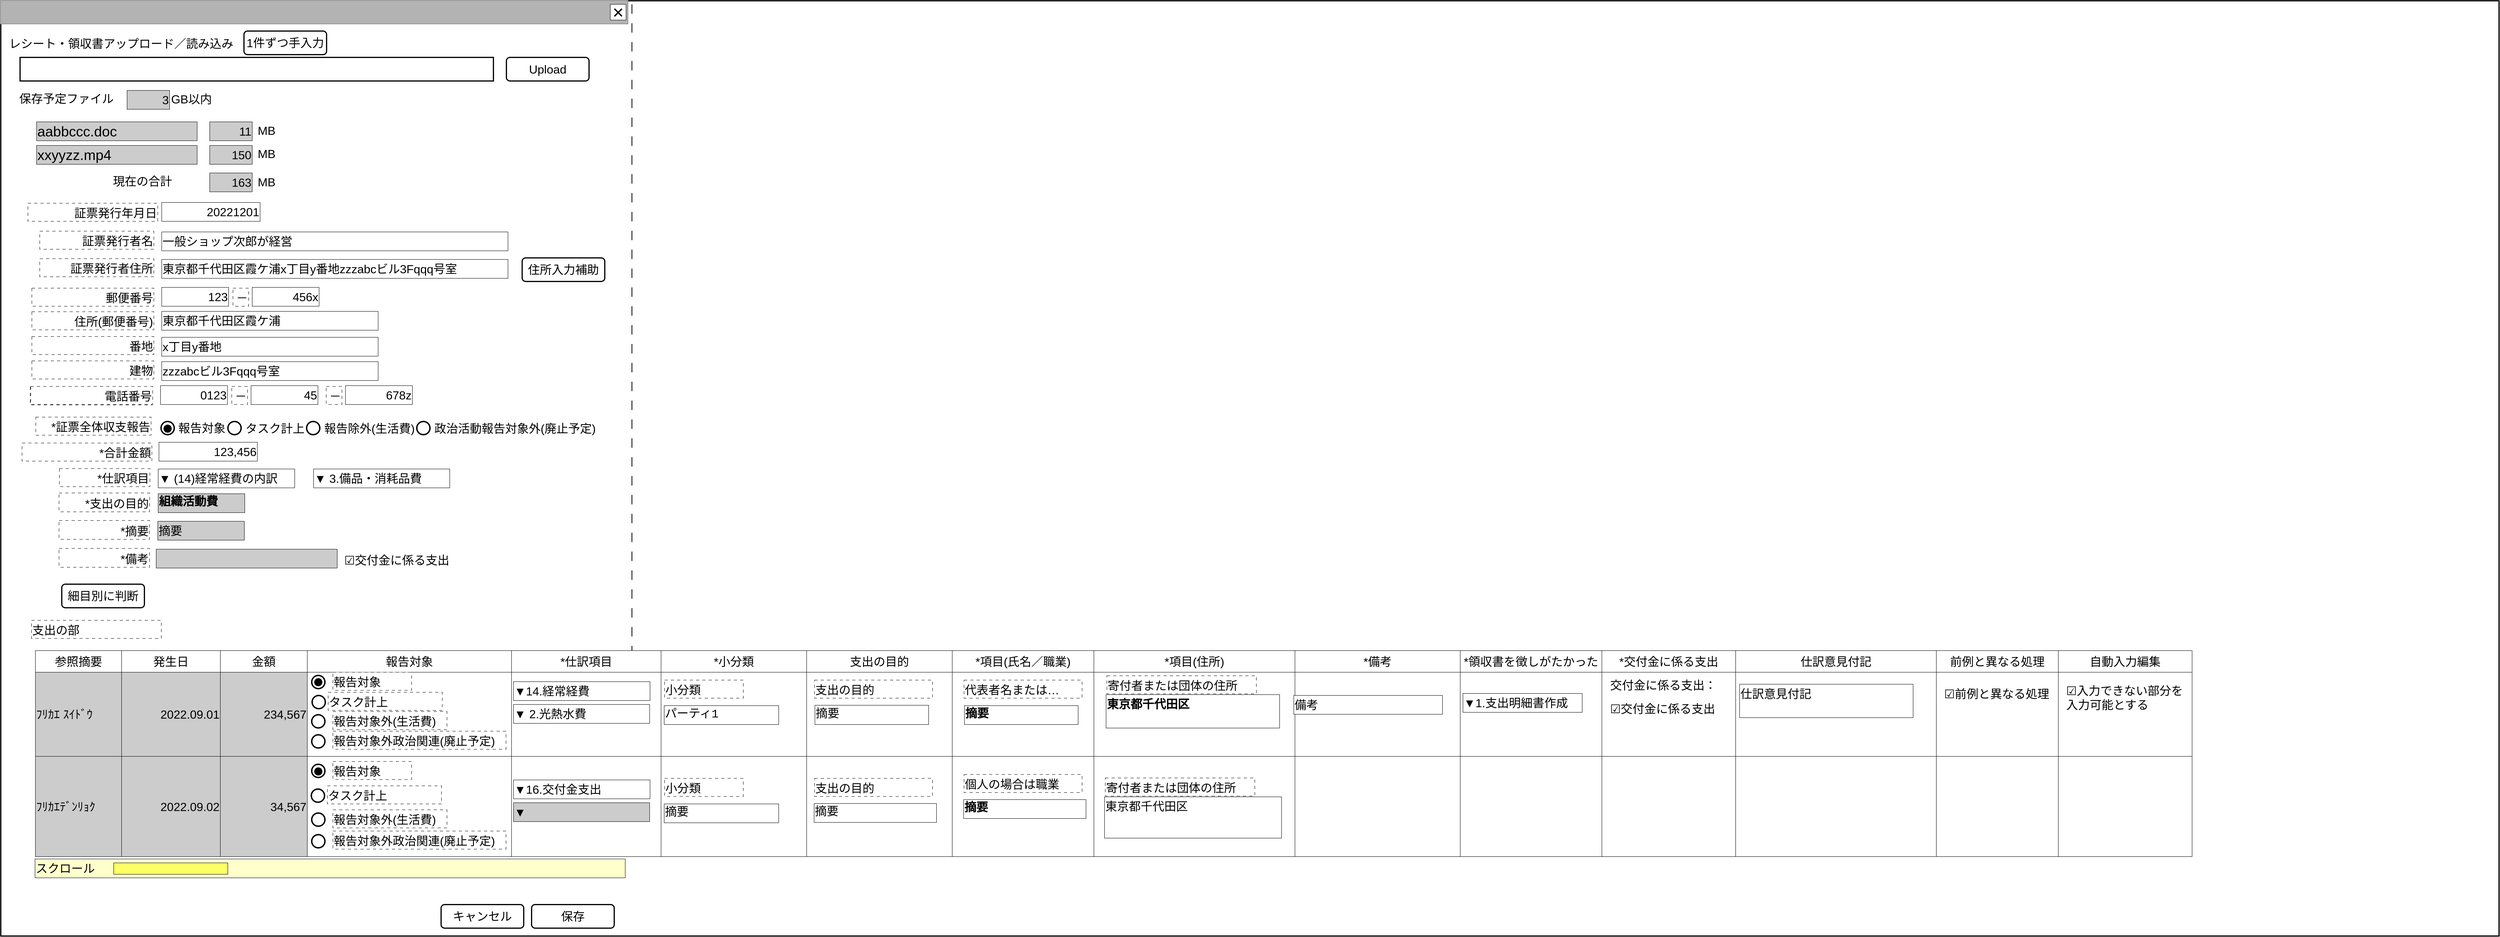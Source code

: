 <mxfile version="23.1.5" type="device">
  <diagram name="ページ1" id="LE8fIzdrHe0wcv1LTvfw">
    <mxGraphModel dx="3400" dy="2008" grid="1" gridSize="10" guides="1" tooltips="1" connect="1" arrows="1" fold="1" page="1" pageScale="1" pageWidth="1600" pageHeight="1200" math="0" shadow="0">
      <root>
        <mxCell id="0" />
        <mxCell id="cFaB45KztUIKXS-_cTrr-4" value="背景" style="locked=1;" parent="0" visible="0" />
        <mxCell id="cFaB45KztUIKXS-_cTrr-5" value="" style="rounded=0;whiteSpace=wrap;html=1;strokeWidth=3;" parent="cFaB45KztUIKXS-_cTrr-4" vertex="1">
          <mxGeometry x="1" y="1" width="1595" height="1180" as="geometry" />
        </mxCell>
        <mxCell id="cFaB45KztUIKXS-_cTrr-6" value="" style="rounded=0;whiteSpace=wrap;html=1;fillColor=#B3B3B3;fontColor=#333333;strokeColor=#666666;" parent="cFaB45KztUIKXS-_cTrr-4" vertex="1">
          <mxGeometry width="1595" height="60" as="geometry" />
        </mxCell>
        <mxCell id="cFaB45KztUIKXS-_cTrr-7" value="&lt;font style=&quot;font-size: 48px;&quot;&gt;×&lt;/font&gt;" style="rounded=0;whiteSpace=wrap;html=1;" parent="cFaB45KztUIKXS-_cTrr-4" vertex="1">
          <mxGeometry x="1550" y="10" width="40" height="40" as="geometry" />
        </mxCell>
        <mxCell id="cFaB45KztUIKXS-_cTrr-8" value="" style="rounded=0;whiteSpace=wrap;html=1;" parent="cFaB45KztUIKXS-_cTrr-4" vertex="1">
          <mxGeometry x="830" y="670" width="120" height="60" as="geometry" />
        </mxCell>
        <mxCell id="cFaB45KztUIKXS-_cTrr-9" value="ウインドウ" style="" parent="0" />
        <mxCell id="cFaB45KztUIKXS-_cTrr-10" value="" style="rounded=0;whiteSpace=wrap;html=1;strokeWidth=3;" parent="cFaB45KztUIKXS-_cTrr-9" vertex="1">
          <mxGeometry x="1" y="1" width="6349" height="2379" as="geometry" />
        </mxCell>
        <mxCell id="cFaB45KztUIKXS-_cTrr-11" value="" style="rounded=0;whiteSpace=wrap;html=1;fillColor=#B3B3B3;fontColor=#333333;strokeColor=#666666;" parent="cFaB45KztUIKXS-_cTrr-9" vertex="1">
          <mxGeometry width="1595" height="60" as="geometry" />
        </mxCell>
        <mxCell id="vKDBNKoQQVE-0nd1KgR7-112" value="" style="line;strokeWidth=2;direction=south;html=1;dashed=1;dashPattern=12 12;" parent="cFaB45KztUIKXS-_cTrr-9" vertex="1">
          <mxGeometry x="1600" y="10" width="10" height="2160" as="geometry" />
        </mxCell>
        <mxCell id="cFaB45KztUIKXS-_cTrr-12" value="&lt;font style=&quot;font-size: 48px;&quot;&gt;×&lt;/font&gt;" style="rounded=0;whiteSpace=wrap;html=1;" parent="cFaB45KztUIKXS-_cTrr-9" vertex="1">
          <mxGeometry x="1550" y="10" width="40" height="40" as="geometry" />
        </mxCell>
        <mxCell id="cFaB45KztUIKXS-_cTrr-14" value="名称未設定レイヤ" style="locked=1;" parent="0" />
        <mxCell id="vKDBNKoQQVE-0nd1KgR7-4" value="&lt;span style=&quot;font-size: 30px;&quot;&gt;保存予定ファイル&lt;/span&gt;" style="text;html=1;strokeColor=none;fillColor=none;align=left;verticalAlign=middle;whiteSpace=wrap;rounded=0;" parent="cFaB45KztUIKXS-_cTrr-14" vertex="1">
          <mxGeometry x="46" y="230" width="250" height="40" as="geometry" />
        </mxCell>
        <mxCell id="vKDBNKoQQVE-0nd1KgR7-5" value="&lt;span style=&quot;font-size: 30px;&quot;&gt;3&lt;/span&gt;" style="rounded=0;whiteSpace=wrap;html=1;align=right;fillColor=#CCCCCC;" parent="cFaB45KztUIKXS-_cTrr-14" vertex="1">
          <mxGeometry x="322" y="229" width="108" height="48" as="geometry" />
        </mxCell>
        <mxCell id="vKDBNKoQQVE-0nd1KgR7-6" value="&lt;span style=&quot;font-size: 30px;&quot;&gt;GB以内&lt;/span&gt;" style="text;html=1;strokeColor=none;fillColor=none;align=left;verticalAlign=middle;whiteSpace=wrap;rounded=0;" parent="cFaB45KztUIKXS-_cTrr-14" vertex="1">
          <mxGeometry x="432" y="231" width="250" height="40" as="geometry" />
        </mxCell>
        <mxCell id="vKDBNKoQQVE-0nd1KgR7-7" value="&lt;font style=&quot;font-size: 36px;&quot;&gt;aabbccc.doc&lt;/font&gt;" style="rounded=0;whiteSpace=wrap;html=1;align=left;fillColor=#CCCCCC;" parent="cFaB45KztUIKXS-_cTrr-14" vertex="1">
          <mxGeometry x="92" y="309" width="408" height="48" as="geometry" />
        </mxCell>
        <mxCell id="vKDBNKoQQVE-0nd1KgR7-8" value="&lt;font style=&quot;font-size: 36px;&quot;&gt;xxyyzz.mp4&lt;/font&gt;" style="rounded=0;whiteSpace=wrap;html=1;align=left;fillColor=#CCCCCC;" parent="cFaB45KztUIKXS-_cTrr-14" vertex="1">
          <mxGeometry x="92" y="369" width="408" height="48" as="geometry" />
        </mxCell>
        <mxCell id="vKDBNKoQQVE-0nd1KgR7-9" value="&lt;span style=&quot;font-size: 30px;&quot;&gt;11&lt;/span&gt;" style="rounded=0;whiteSpace=wrap;html=1;align=right;fillColor=#CCCCCC;" parent="cFaB45KztUIKXS-_cTrr-14" vertex="1">
          <mxGeometry x="532" y="309" width="108" height="48" as="geometry" />
        </mxCell>
        <mxCell id="vKDBNKoQQVE-0nd1KgR7-10" value="&lt;span style=&quot;font-size: 30px;&quot;&gt;150&lt;/span&gt;" style="rounded=0;whiteSpace=wrap;html=1;align=right;fillColor=#CCCCCC;" parent="cFaB45KztUIKXS-_cTrr-14" vertex="1">
          <mxGeometry x="532" y="369" width="108" height="48" as="geometry" />
        </mxCell>
        <mxCell id="vKDBNKoQQVE-0nd1KgR7-11" value="&lt;span style=&quot;font-size: 30px;&quot;&gt;MB&lt;/span&gt;" style="text;html=1;strokeColor=none;fillColor=none;align=left;verticalAlign=middle;whiteSpace=wrap;rounded=0;" parent="cFaB45KztUIKXS-_cTrr-14" vertex="1">
          <mxGeometry x="652" y="311" width="88" height="40" as="geometry" />
        </mxCell>
        <mxCell id="vKDBNKoQQVE-0nd1KgR7-12" value="&lt;span style=&quot;font-size: 30px;&quot;&gt;MB&lt;/span&gt;" style="text;html=1;strokeColor=none;fillColor=none;align=left;verticalAlign=middle;whiteSpace=wrap;rounded=0;" parent="cFaB45KztUIKXS-_cTrr-14" vertex="1">
          <mxGeometry x="652" y="370" width="88" height="40" as="geometry" />
        </mxCell>
        <mxCell id="vKDBNKoQQVE-0nd1KgR7-13" value="&lt;span style=&quot;font-size: 30px;&quot;&gt;現在の合計&lt;/span&gt;" style="text;html=1;strokeColor=none;fillColor=none;align=left;verticalAlign=middle;whiteSpace=wrap;rounded=0;" parent="cFaB45KztUIKXS-_cTrr-14" vertex="1">
          <mxGeometry x="284" y="440" width="250" height="40" as="geometry" />
        </mxCell>
        <mxCell id="vKDBNKoQQVE-0nd1KgR7-14" value="&lt;span style=&quot;font-size: 30px;&quot;&gt;163&lt;/span&gt;" style="rounded=0;whiteSpace=wrap;html=1;align=right;fillColor=#CCCCCC;" parent="cFaB45KztUIKXS-_cTrr-14" vertex="1">
          <mxGeometry x="532" y="439" width="108" height="48" as="geometry" />
        </mxCell>
        <mxCell id="vKDBNKoQQVE-0nd1KgR7-15" value="&lt;span style=&quot;font-size: 30px;&quot;&gt;MB&lt;/span&gt;" style="text;html=1;strokeColor=none;fillColor=none;align=left;verticalAlign=middle;whiteSpace=wrap;rounded=0;" parent="cFaB45KztUIKXS-_cTrr-14" vertex="1">
          <mxGeometry x="652" y="442" width="88" height="40" as="geometry" />
        </mxCell>
        <mxCell id="vKDBNKoQQVE-0nd1KgR7-16" value="&lt;span style=&quot;font-size: 30px;&quot;&gt;Upload&lt;/span&gt;" style="rounded=1;whiteSpace=wrap;html=1;fillColor=#FFFFFF;strokeWidth=3;" parent="cFaB45KztUIKXS-_cTrr-14" vertex="1">
          <mxGeometry x="1286" y="145" width="210" height="60" as="geometry" />
        </mxCell>
        <mxCell id="vKDBNKoQQVE-0nd1KgR7-17" value="&lt;span style=&quot;font-size: 30px;&quot;&gt;レシート・領収書アップロード／読み込み&lt;/span&gt;" style="text;html=1;strokeColor=none;fillColor=none;align=left;verticalAlign=middle;whiteSpace=wrap;rounded=0;" parent="cFaB45KztUIKXS-_cTrr-14" vertex="1">
          <mxGeometry x="20" y="90" width="600" height="40" as="geometry" />
        </mxCell>
        <mxCell id="vKDBNKoQQVE-0nd1KgR7-18" value="" style="rounded=0;whiteSpace=wrap;html=1;strokeWidth=3;" parent="cFaB45KztUIKXS-_cTrr-14" vertex="1">
          <mxGeometry x="50" y="145" width="1203" height="60" as="geometry" />
        </mxCell>
        <mxCell id="vKDBNKoQQVE-0nd1KgR7-20" value="&lt;span style=&quot;font-size: 30px;&quot;&gt;保存&lt;/span&gt;" style="rounded=1;whiteSpace=wrap;html=1;strokeWidth=3;" parent="cFaB45KztUIKXS-_cTrr-14" vertex="1">
          <mxGeometry x="1350" y="2300" width="210" height="60" as="geometry" />
        </mxCell>
        <mxCell id="vKDBNKoQQVE-0nd1KgR7-21" value="&lt;span style=&quot;font-size: 30px;&quot;&gt;キャンセル&lt;/span&gt;" style="rounded=1;whiteSpace=wrap;html=1;strokeWidth=3;" parent="cFaB45KztUIKXS-_cTrr-14" vertex="1">
          <mxGeometry x="1120" y="2300" width="210" height="60" as="geometry" />
        </mxCell>
        <mxCell id="vKDBNKoQQVE-0nd1KgR7-22" value="&lt;span style=&quot;font-size: 30px;&quot;&gt;証票発行者住所&lt;/span&gt;" style="rounded=0;whiteSpace=wrap;html=1;align=right;dashed=1;dashPattern=8 8;verticalAlign=bottom;" parent="cFaB45KztUIKXS-_cTrr-14" vertex="1">
          <mxGeometry x="76" y="983" width="310" height="46" as="geometry" />
        </mxCell>
        <mxCell id="vKDBNKoQQVE-0nd1KgR7-23" value="&lt;span style=&quot;font-size: 30px;&quot;&gt;123&lt;br&gt;&lt;/span&gt;" style="rounded=0;whiteSpace=wrap;html=1;align=right;" parent="cFaB45KztUIKXS-_cTrr-14" vertex="1">
          <mxGeometry x="410" y="730" width="170" height="48" as="geometry" />
        </mxCell>
        <mxCell id="vKDBNKoQQVE-0nd1KgR7-24" value="&lt;span style=&quot;font-size: 30px;&quot;&gt;郵便番号&lt;/span&gt;" style="rounded=0;whiteSpace=wrap;html=1;align=right;dashed=1;dashPattern=8 8;verticalAlign=bottom;" parent="cFaB45KztUIKXS-_cTrr-14" vertex="1">
          <mxGeometry x="80" y="732" width="310" height="46" as="geometry" />
        </mxCell>
        <mxCell id="vKDBNKoQQVE-0nd1KgR7-25" value="&lt;span style=&quot;font-size: 30px;&quot;&gt;456x&lt;br&gt;&lt;/span&gt;" style="rounded=0;whiteSpace=wrap;html=1;align=right;" parent="cFaB45KztUIKXS-_cTrr-14" vertex="1">
          <mxGeometry x="640" y="730" width="170" height="48" as="geometry" />
        </mxCell>
        <mxCell id="vKDBNKoQQVE-0nd1KgR7-26" value="&lt;span style=&quot;font-size: 30px;&quot;&gt;住所(郵便番号)&lt;/span&gt;" style="rounded=0;whiteSpace=wrap;html=1;align=right;dashed=1;dashPattern=8 8;verticalAlign=bottom;" parent="cFaB45KztUIKXS-_cTrr-14" vertex="1">
          <mxGeometry x="80" y="792" width="310" height="46" as="geometry" />
        </mxCell>
        <mxCell id="vKDBNKoQQVE-0nd1KgR7-27" value="&lt;span style=&quot;font-size: 30px;&quot;&gt;番地&lt;/span&gt;" style="rounded=0;whiteSpace=wrap;html=1;align=right;dashed=1;dashPattern=8 8;verticalAlign=bottom;" parent="cFaB45KztUIKXS-_cTrr-14" vertex="1">
          <mxGeometry x="80" y="855" width="310" height="46" as="geometry" />
        </mxCell>
        <mxCell id="vKDBNKoQQVE-0nd1KgR7-28" value="&lt;span style=&quot;font-size: 30px;&quot;&gt;建物&lt;/span&gt;" style="rounded=0;whiteSpace=wrap;html=1;align=right;dashed=1;dashPattern=8 8;verticalAlign=bottom;" parent="cFaB45KztUIKXS-_cTrr-14" vertex="1">
          <mxGeometry x="80" y="917" width="310" height="46" as="geometry" />
        </mxCell>
        <mxCell id="vKDBNKoQQVE-0nd1KgR7-29" value="&lt;span style=&quot;font-size: 30px;&quot;&gt;東京都千代田区霞ケ浦&lt;/span&gt;" style="rounded=0;whiteSpace=wrap;html=1;align=left;" parent="cFaB45KztUIKXS-_cTrr-14" vertex="1">
          <mxGeometry x="410" y="791" width="550" height="48" as="geometry" />
        </mxCell>
        <mxCell id="vKDBNKoQQVE-0nd1KgR7-30" value="&lt;span style=&quot;font-size: 30px;&quot;&gt;x丁目y番地&lt;/span&gt;" style="rounded=0;whiteSpace=wrap;html=1;align=left;" parent="cFaB45KztUIKXS-_cTrr-14" vertex="1">
          <mxGeometry x="410" y="857" width="550" height="48" as="geometry" />
        </mxCell>
        <mxCell id="vKDBNKoQQVE-0nd1KgR7-31" value="&lt;span style=&quot;font-size: 30px;&quot;&gt;zzzabcビル3Fqqq号室&lt;/span&gt;" style="rounded=0;whiteSpace=wrap;html=1;align=left;" parent="cFaB45KztUIKXS-_cTrr-14" vertex="1">
          <mxGeometry x="410" y="919" width="550" height="48" as="geometry" />
        </mxCell>
        <mxCell id="vKDBNKoQQVE-0nd1KgR7-32" value="&lt;span style=&quot;font-size: 30px;&quot;&gt;－&lt;/span&gt;" style="rounded=0;whiteSpace=wrap;html=1;align=right;dashed=1;dashPattern=8 8;verticalAlign=bottom;" parent="cFaB45KztUIKXS-_cTrr-14" vertex="1">
          <mxGeometry x="591" y="732" width="40" height="46" as="geometry" />
        </mxCell>
        <mxCell id="vKDBNKoQQVE-0nd1KgR7-33" value="&lt;span style=&quot;font-size: 30px;&quot;&gt;証票発行年月日&lt;/span&gt;" style="rounded=0;whiteSpace=wrap;html=1;align=right;dashed=1;dashPattern=8 8;verticalAlign=bottom;" parent="cFaB45KztUIKXS-_cTrr-14" vertex="1">
          <mxGeometry x="70" y="516" width="330" height="46" as="geometry" />
        </mxCell>
        <mxCell id="vKDBNKoQQVE-0nd1KgR7-34" value="&lt;font style=&quot;font-size: 30px;&quot;&gt;20221201&lt;/font&gt;" style="rounded=0;whiteSpace=wrap;html=1;align=right;" parent="cFaB45KztUIKXS-_cTrr-14" vertex="1">
          <mxGeometry x="410" y="514" width="250" height="48" as="geometry" />
        </mxCell>
        <mxCell id="vKDBNKoQQVE-0nd1KgR7-37" value="&lt;span style=&quot;font-size: 30px;&quot;&gt;証票発行者名&lt;/span&gt;" style="rounded=0;whiteSpace=wrap;html=1;align=right;dashed=1;dashPattern=8 8;verticalAlign=bottom;" parent="cFaB45KztUIKXS-_cTrr-14" vertex="1">
          <mxGeometry x="100" y="587" width="290" height="46" as="geometry" />
        </mxCell>
        <mxCell id="vKDBNKoQQVE-0nd1KgR7-38" value="&lt;span style=&quot;font-size: 30px;&quot;&gt;一般ショップ次郎が経営&lt;/span&gt;" style="rounded=0;whiteSpace=wrap;html=1;align=left;" parent="cFaB45KztUIKXS-_cTrr-14" vertex="1">
          <mxGeometry x="410" y="589" width="880" height="48" as="geometry" />
        </mxCell>
        <mxCell id="vKDBNKoQQVE-0nd1KgR7-42" value="&lt;font style=&quot;font-size: 30px;&quot;&gt;0123&lt;/font&gt;" style="rounded=0;whiteSpace=wrap;html=1;align=right;" parent="cFaB45KztUIKXS-_cTrr-14" vertex="1">
          <mxGeometry x="407" y="980" width="170" height="48" as="geometry" />
        </mxCell>
        <mxCell id="vKDBNKoQQVE-0nd1KgR7-43" value="&lt;span style=&quot;font-size: 30px;&quot;&gt;電話番号&lt;/span&gt;" style="rounded=0;whiteSpace=wrap;html=1;align=right;dashed=1;dashPattern=8 8;verticalAlign=bottom;" parent="cFaB45KztUIKXS-_cTrr-14" vertex="1">
          <mxGeometry x="77" y="982" width="310" height="46" as="geometry" />
        </mxCell>
        <mxCell id="vKDBNKoQQVE-0nd1KgR7-44" value="&lt;span style=&quot;font-size: 30px;&quot;&gt;45&lt;br&gt;&lt;/span&gt;" style="rounded=0;whiteSpace=wrap;html=1;align=right;" parent="cFaB45KztUIKXS-_cTrr-14" vertex="1">
          <mxGeometry x="637" y="980" width="170" height="48" as="geometry" />
        </mxCell>
        <mxCell id="vKDBNKoQQVE-0nd1KgR7-45" value="&lt;span style=&quot;font-size: 30px;&quot;&gt;－&lt;/span&gt;" style="rounded=0;whiteSpace=wrap;html=1;align=right;dashed=1;dashPattern=8 8;verticalAlign=bottom;" parent="cFaB45KztUIKXS-_cTrr-14" vertex="1">
          <mxGeometry x="588" y="982" width="40" height="46" as="geometry" />
        </mxCell>
        <mxCell id="vKDBNKoQQVE-0nd1KgR7-46" value="&lt;span style=&quot;font-size: 30px;&quot;&gt;678z&lt;br&gt;&lt;/span&gt;" style="rounded=0;whiteSpace=wrap;html=1;align=right;" parent="cFaB45KztUIKXS-_cTrr-14" vertex="1">
          <mxGeometry x="877" y="980" width="170" height="48" as="geometry" />
        </mxCell>
        <mxCell id="vKDBNKoQQVE-0nd1KgR7-47" value="&lt;span style=&quot;font-size: 30px;&quot;&gt;－&lt;/span&gt;" style="rounded=0;whiteSpace=wrap;html=1;align=right;dashed=1;dashPattern=8 8;verticalAlign=bottom;" parent="cFaB45KztUIKXS-_cTrr-14" vertex="1">
          <mxGeometry x="828" y="982" width="40" height="46" as="geometry" />
        </mxCell>
        <mxCell id="vKDBNKoQQVE-0nd1KgR7-51" value="&lt;span style=&quot;font-size: 30px;&quot;&gt;証票発行者住所&lt;/span&gt;" style="rounded=0;whiteSpace=wrap;html=1;align=right;dashed=1;dashPattern=8 8;verticalAlign=bottom;" parent="cFaB45KztUIKXS-_cTrr-14" vertex="1">
          <mxGeometry x="100" y="657" width="290" height="46" as="geometry" />
        </mxCell>
        <mxCell id="vKDBNKoQQVE-0nd1KgR7-52" value="&lt;span style=&quot;font-size: 30px;&quot;&gt;東京都千代田区霞ケ浦x丁目y番地zzzabcビル3Fqqq号室&lt;/span&gt;" style="rounded=0;whiteSpace=wrap;html=1;align=left;" parent="cFaB45KztUIKXS-_cTrr-14" vertex="1">
          <mxGeometry x="410" y="659" width="880" height="48" as="geometry" />
        </mxCell>
        <mxCell id="vKDBNKoQQVE-0nd1KgR7-53" value="&lt;span style=&quot;font-size: 30px;&quot;&gt;住所入力補助&lt;/span&gt;" style="rounded=1;whiteSpace=wrap;html=1;fillColor=#FFFFFF;strokeWidth=3;" parent="cFaB45KztUIKXS-_cTrr-14" vertex="1">
          <mxGeometry x="1326" y="655" width="210" height="60" as="geometry" />
        </mxCell>
        <mxCell id="vKDBNKoQQVE-0nd1KgR7-54" value="&lt;div style=&quot;&quot;&gt;&lt;font style=&quot;font-size: 30px;&quot;&gt;*証票全体収支報告&lt;/font&gt;&lt;/div&gt;" style="rounded=0;whiteSpace=wrap;html=1;align=right;dashed=1;dashPattern=8 8;verticalAlign=bottom;" parent="cFaB45KztUIKXS-_cTrr-14" vertex="1">
          <mxGeometry x="90" y="1060" width="293" height="46" as="geometry" />
        </mxCell>
        <mxCell id="vKDBNKoQQVE-0nd1KgR7-55" value="&lt;font style=&quot;font-size: 84px;&quot;&gt;○&lt;/font&gt;" style="text;html=1;strokeColor=none;fillColor=none;align=center;verticalAlign=middle;whiteSpace=wrap;rounded=0;fontSize=60;" parent="cFaB45KztUIKXS-_cTrr-14" vertex="1">
          <mxGeometry x="395" y="1069" width="60" height="30" as="geometry" />
        </mxCell>
        <mxCell id="vKDBNKoQQVE-0nd1KgR7-56" value="&lt;font style=&quot;font-size: 48px;&quot;&gt;●&lt;/font&gt;" style="text;html=1;strokeColor=none;fillColor=none;align=center;verticalAlign=middle;whiteSpace=wrap;rounded=0;fontSize=48;" parent="cFaB45KztUIKXS-_cTrr-14" vertex="1">
          <mxGeometry x="395" y="1071" width="60" height="30" as="geometry" />
        </mxCell>
        <mxCell id="vKDBNKoQQVE-0nd1KgR7-57" value="&lt;font style=&quot;font-size: 30px;&quot;&gt;報告対象&lt;/font&gt;" style="text;html=1;strokeColor=none;fillColor=none;align=left;verticalAlign=middle;whiteSpace=wrap;rounded=0;" parent="cFaB45KztUIKXS-_cTrr-14" vertex="1">
          <mxGeometry x="450" y="1058" width="275" height="60" as="geometry" />
        </mxCell>
        <mxCell id="vKDBNKoQQVE-0nd1KgR7-58" value="&lt;font style=&quot;font-size: 84px;&quot;&gt;○&lt;/font&gt;" style="text;html=1;strokeColor=none;fillColor=none;align=center;verticalAlign=middle;whiteSpace=wrap;rounded=0;fontSize=60;" parent="cFaB45KztUIKXS-_cTrr-14" vertex="1">
          <mxGeometry x="565" y="1069" width="60" height="30" as="geometry" />
        </mxCell>
        <mxCell id="vKDBNKoQQVE-0nd1KgR7-59" value="&lt;font style=&quot;font-size: 30px;&quot;&gt;タスク計上&lt;/font&gt;" style="text;html=1;strokeColor=none;fillColor=none;align=left;verticalAlign=middle;whiteSpace=wrap;rounded=0;" parent="cFaB45KztUIKXS-_cTrr-14" vertex="1">
          <mxGeometry x="621" y="1059" width="275" height="60" as="geometry" />
        </mxCell>
        <mxCell id="vKDBNKoQQVE-0nd1KgR7-60" value="&lt;span style=&quot;font-size: 30px;&quot;&gt;*合計金額&lt;/span&gt;" style="rounded=0;whiteSpace=wrap;html=1;align=right;dashed=1;dashPattern=8 8;verticalAlign=bottom;" parent="cFaB45KztUIKXS-_cTrr-14" vertex="1">
          <mxGeometry x="55" y="1126" width="330" height="46" as="geometry" />
        </mxCell>
        <mxCell id="vKDBNKoQQVE-0nd1KgR7-61" value="&lt;font style=&quot;font-size: 30px;&quot;&gt;123,456&lt;/font&gt;" style="rounded=0;whiteSpace=wrap;html=1;align=right;" parent="cFaB45KztUIKXS-_cTrr-14" vertex="1">
          <mxGeometry x="403" y="1124" width="250" height="48" as="geometry" />
        </mxCell>
        <mxCell id="vKDBNKoQQVE-0nd1KgR7-62" value="&lt;div style=&quot;&quot;&gt;&lt;div style=&quot;font-family: &amp;quot;MS GothIc&amp;quot;, Consolas, &amp;quot;Courier New&amp;quot;, monospace, Consolas, &amp;quot;Courier New&amp;quot;, monospace; line-height: 19px;&quot;&gt;&lt;font style=&quot;font-size: 30px; background-color: rgb(204, 204, 204);&quot;&gt;&lt;b&gt;組織活動費&lt;/b&gt;&lt;/font&gt;&lt;/div&gt;&lt;/div&gt;" style="rounded=0;whiteSpace=wrap;html=1;align=left;fillColor=#CCCCCC;" parent="cFaB45KztUIKXS-_cTrr-14" vertex="1">
          <mxGeometry x="401" y="1255" width="220" height="48" as="geometry" />
        </mxCell>
        <mxCell id="vKDBNKoQQVE-0nd1KgR7-63" value="&lt;div style=&quot;font-size: 30px;&quot;&gt;&lt;span style=&quot;background-color: initial;&quot;&gt;&lt;font style=&quot;font-size: 30px;&quot;&gt;*&lt;/font&gt;&lt;/span&gt;支出の目的&lt;/div&gt;" style="rounded=0;whiteSpace=wrap;html=1;align=right;dashed=1;dashPattern=8 8;verticalAlign=bottom;" parent="cFaB45KztUIKXS-_cTrr-14" vertex="1">
          <mxGeometry x="149" y="1253" width="230" height="48" as="geometry" />
        </mxCell>
        <mxCell id="vKDBNKoQQVE-0nd1KgR7-64" value="&lt;div style=&quot;&quot;&gt;&lt;span style=&quot;font-size: 30px;&quot;&gt;摘要&lt;/span&gt;&lt;/div&gt;" style="rounded=0;whiteSpace=wrap;html=1;align=left;fillColor=#CCCCCC;" parent="cFaB45KztUIKXS-_cTrr-14" vertex="1">
          <mxGeometry x="400" y="1325" width="220" height="48" as="geometry" />
        </mxCell>
        <mxCell id="vKDBNKoQQVE-0nd1KgR7-65" value="&lt;div style=&quot;&quot;&gt;&lt;span style=&quot;background-color: initial;&quot;&gt;&lt;font style=&quot;font-size: 30px;&quot;&gt;*摘要&lt;/font&gt;&lt;/span&gt;&lt;/div&gt;" style="rounded=0;whiteSpace=wrap;html=1;align=right;dashed=1;dashPattern=8 8;verticalAlign=bottom;" parent="cFaB45KztUIKXS-_cTrr-14" vertex="1">
          <mxGeometry x="149" y="1323" width="230" height="48" as="geometry" />
        </mxCell>
        <mxCell id="vKDBNKoQQVE-0nd1KgR7-66" value="&lt;font style=&quot;font-size: 30px;&quot;&gt;*仕訳項目&lt;/font&gt;" style="rounded=0;whiteSpace=wrap;html=1;align=right;dashed=1;dashPattern=8 8;verticalAlign=bottom;" parent="cFaB45KztUIKXS-_cTrr-14" vertex="1">
          <mxGeometry x="150" y="1191" width="230" height="46" as="geometry" />
        </mxCell>
        <mxCell id="vKDBNKoQQVE-0nd1KgR7-67" value="&lt;div style=&quot;&quot;&gt;&lt;font style=&quot;font-size: 30px;&quot;&gt;▼ (14)&lt;/font&gt;&lt;font style=&quot;font-size: 30px;&quot;&gt;経常経費の内訳&lt;/font&gt;&lt;/div&gt;" style="rounded=0;whiteSpace=wrap;html=1;align=left;" parent="cFaB45KztUIKXS-_cTrr-14" vertex="1">
          <mxGeometry x="401" y="1192" width="347" height="48" as="geometry" />
        </mxCell>
        <mxCell id="vKDBNKoQQVE-0nd1KgR7-68" value="&lt;div style=&quot;&quot;&gt;&lt;font style=&quot;font-size: 30px;&quot;&gt;▼ 3.備品・消耗品費&lt;/font&gt;&lt;/div&gt;" style="rounded=0;whiteSpace=wrap;html=1;align=left;" parent="cFaB45KztUIKXS-_cTrr-14" vertex="1">
          <mxGeometry x="796" y="1192" width="346" height="48" as="geometry" />
        </mxCell>
        <mxCell id="vKDBNKoQQVE-0nd1KgR7-69" value="&lt;div style=&quot;&quot;&gt;&lt;br&gt;&lt;/div&gt;" style="rounded=0;whiteSpace=wrap;html=1;align=left;verticalAlign=top;fillColor=#CCCCCC;" parent="cFaB45KztUIKXS-_cTrr-14" vertex="1">
          <mxGeometry x="396" y="1396" width="460" height="48" as="geometry" />
        </mxCell>
        <mxCell id="vKDBNKoQQVE-0nd1KgR7-70" value="&lt;font style=&quot;font-size: 30px;&quot;&gt;*備考&lt;/font&gt;" style="rounded=0;whiteSpace=wrap;html=1;align=right;dashed=1;dashPattern=8 8;verticalAlign=bottom;" parent="cFaB45KztUIKXS-_cTrr-14" vertex="1">
          <mxGeometry x="149" y="1394" width="230" height="48" as="geometry" />
        </mxCell>
        <mxCell id="vKDBNKoQQVE-0nd1KgR7-71" value="&lt;font style=&quot;font-size: 30px;&quot;&gt;☑交付金に係る支出&lt;/font&gt;" style="text;html=1;strokeColor=none;fillColor=none;align=left;verticalAlign=middle;whiteSpace=wrap;rounded=0;" parent="cFaB45KztUIKXS-_cTrr-14" vertex="1">
          <mxGeometry x="872" y="1394" width="320" height="60" as="geometry" />
        </mxCell>
        <mxCell id="vKDBNKoQQVE-0nd1KgR7-85" value="&lt;span style=&quot;font-size: 30px;&quot;&gt;細目別に判断&lt;/span&gt;" style="rounded=1;whiteSpace=wrap;html=1;fillColor=#FFFFFF;strokeWidth=3;" parent="cFaB45KztUIKXS-_cTrr-14" vertex="1">
          <mxGeometry x="156" y="1485" width="210" height="60" as="geometry" />
        </mxCell>
        <mxCell id="vKDBNKoQQVE-0nd1KgR7-86" value="&lt;span style=&quot;font-size: 30px;&quot;&gt;1件ずつ手入力&lt;/span&gt;" style="rounded=1;whiteSpace=wrap;html=1;fillColor=#FFFFFF;strokeWidth=3;" parent="cFaB45KztUIKXS-_cTrr-14" vertex="1">
          <mxGeometry x="619" y="78" width="210" height="60" as="geometry" />
        </mxCell>
        <mxCell id="mEwHRRcCOA7YqjgXy9eM-0" value="&lt;font style=&quot;font-size: 84px;&quot;&gt;○&lt;/font&gt;" style="text;html=1;strokeColor=none;fillColor=none;align=center;verticalAlign=middle;whiteSpace=wrap;rounded=0;fontSize=60;" vertex="1" parent="cFaB45KztUIKXS-_cTrr-14">
          <mxGeometry x="765" y="1069" width="60" height="30" as="geometry" />
        </mxCell>
        <mxCell id="mEwHRRcCOA7YqjgXy9eM-1" value="&lt;font style=&quot;font-size: 30px;&quot;&gt;報告除外(生活費)&lt;/font&gt;" style="text;html=1;strokeColor=none;fillColor=none;align=left;verticalAlign=middle;whiteSpace=wrap;rounded=0;" vertex="1" parent="cFaB45KztUIKXS-_cTrr-14">
          <mxGeometry x="821" y="1059" width="275" height="60" as="geometry" />
        </mxCell>
        <mxCell id="mEwHRRcCOA7YqjgXy9eM-2" value="&lt;font style=&quot;font-size: 84px;&quot;&gt;○&lt;/font&gt;" style="text;html=1;strokeColor=none;fillColor=none;align=center;verticalAlign=middle;whiteSpace=wrap;rounded=0;fontSize=60;" vertex="1" parent="cFaB45KztUIKXS-_cTrr-14">
          <mxGeometry x="1045" y="1069" width="60" height="30" as="geometry" />
        </mxCell>
        <mxCell id="mEwHRRcCOA7YqjgXy9eM-3" value="政治活動報告対象外(廃止予定)" style="text;html=1;strokeColor=none;fillColor=none;align=left;verticalAlign=middle;whiteSpace=wrap;rounded=0;fontSize=30;" vertex="1" parent="cFaB45KztUIKXS-_cTrr-14">
          <mxGeometry x="1101" y="1059" width="429" height="60" as="geometry" />
        </mxCell>
        <mxCell id="mEwHRRcCOA7YqjgXy9eM-4" value="&lt;div style=&quot;&quot;&gt;&lt;font style=&quot;font-size: 30px;&quot;&gt;スクロール&lt;/font&gt;&lt;/div&gt;" style="rounded=0;whiteSpace=wrap;html=1;align=left;verticalAlign=top;fillColor=#FFFFCC;" vertex="1" parent="cFaB45KztUIKXS-_cTrr-14">
          <mxGeometry x="88" y="2184" width="1500" height="48" as="geometry" />
        </mxCell>
        <mxCell id="mEwHRRcCOA7YqjgXy9eM-5" value="&lt;div style=&quot;&quot;&gt;&lt;br&gt;&lt;/div&gt;" style="rounded=0;whiteSpace=wrap;html=1;align=left;verticalAlign=top;fillColor=#FFFF66;" vertex="1" parent="cFaB45KztUIKXS-_cTrr-14">
          <mxGeometry x="288" y="2194" width="290" height="29" as="geometry" />
        </mxCell>
        <mxCell id="mEwHRRcCOA7YqjgXy9eM-6" value="&lt;span style=&quot;font-size: 30px;&quot;&gt;支出の部&lt;/span&gt;" style="rounded=0;whiteSpace=wrap;html=1;align=left;dashed=1;dashPattern=8 8;verticalAlign=bottom;" vertex="1" parent="cFaB45KztUIKXS-_cTrr-14">
          <mxGeometry x="79" y="1577" width="330" height="46" as="geometry" />
        </mxCell>
        <mxCell id="mEwHRRcCOA7YqjgXy9eM-7" value="" style="childLayout=tableLayout;recursiveResize=0;shadow=0;fillColor=default;align=left;" vertex="1" parent="cFaB45KztUIKXS-_cTrr-14">
          <mxGeometry x="89" y="1654" width="5481" height="524" as="geometry" />
        </mxCell>
        <mxCell id="mEwHRRcCOA7YqjgXy9eM-8" value="" style="shape=tableRow;horizontal=0;startSize=0;swimlaneHead=0;swimlaneBody=0;top=0;left=0;bottom=0;right=0;dropTarget=0;collapsible=0;recursiveResize=0;expand=0;fontStyle=0;fillColor=none;strokeColor=inherit;" vertex="1" parent="mEwHRRcCOA7YqjgXy9eM-7">
          <mxGeometry width="5481" height="55" as="geometry" />
        </mxCell>
        <mxCell id="mEwHRRcCOA7YqjgXy9eM-9" value="&lt;span style=&quot;font-size: 30px;&quot;&gt;参照摘要&lt;/span&gt;" style="connectable=0;recursiveResize=0;strokeColor=inherit;fillColor=none;align=center;whiteSpace=wrap;html=1;" vertex="1" parent="mEwHRRcCOA7YqjgXy9eM-8">
          <mxGeometry width="219" height="55" as="geometry">
            <mxRectangle width="219" height="55" as="alternateBounds" />
          </mxGeometry>
        </mxCell>
        <mxCell id="mEwHRRcCOA7YqjgXy9eM-10" value="&lt;span style=&quot;font-size: 30px;&quot;&gt;発生日&lt;/span&gt;" style="connectable=0;recursiveResize=0;strokeColor=inherit;fillColor=none;align=center;whiteSpace=wrap;html=1;" vertex="1" parent="mEwHRRcCOA7YqjgXy9eM-8">
          <mxGeometry x="219" width="251" height="55" as="geometry">
            <mxRectangle width="251" height="55" as="alternateBounds" />
          </mxGeometry>
        </mxCell>
        <mxCell id="mEwHRRcCOA7YqjgXy9eM-11" value="&lt;font style=&quot;font-size: 30px;&quot;&gt;金額&lt;/font&gt;" style="connectable=0;recursiveResize=0;strokeColor=inherit;fillColor=none;align=center;whiteSpace=wrap;html=1;" vertex="1" parent="mEwHRRcCOA7YqjgXy9eM-8">
          <mxGeometry x="470" width="221" height="55" as="geometry">
            <mxRectangle width="221" height="55" as="alternateBounds" />
          </mxGeometry>
        </mxCell>
        <mxCell id="mEwHRRcCOA7YqjgXy9eM-12" value="&lt;span style=&quot;font-size: 30px;&quot;&gt;報告対象&lt;/span&gt;" style="connectable=0;recursiveResize=0;strokeColor=inherit;fillColor=none;align=center;whiteSpace=wrap;html=1;" vertex="1" parent="mEwHRRcCOA7YqjgXy9eM-8">
          <mxGeometry x="691" width="519" height="55" as="geometry">
            <mxRectangle width="519" height="55" as="alternateBounds" />
          </mxGeometry>
        </mxCell>
        <mxCell id="mEwHRRcCOA7YqjgXy9eM-13" value="&lt;font style=&quot;font-size: 30px;&quot;&gt;*仕訳項目&lt;/font&gt;" style="connectable=0;recursiveResize=0;strokeColor=inherit;fillColor=none;align=center;whiteSpace=wrap;html=1;" vertex="1" parent="mEwHRRcCOA7YqjgXy9eM-8">
          <mxGeometry x="1210" width="380" height="55" as="geometry">
            <mxRectangle width="380" height="55" as="alternateBounds" />
          </mxGeometry>
        </mxCell>
        <mxCell id="mEwHRRcCOA7YqjgXy9eM-14" value="&lt;span style=&quot;font-size: 30px;&quot;&gt;*小分類&lt;/span&gt;" style="connectable=0;recursiveResize=0;strokeColor=inherit;fillColor=none;align=center;whiteSpace=wrap;html=1;" vertex="1" parent="mEwHRRcCOA7YqjgXy9eM-8">
          <mxGeometry x="1590" width="370" height="55" as="geometry">
            <mxRectangle width="370" height="55" as="alternateBounds" />
          </mxGeometry>
        </mxCell>
        <mxCell id="mEwHRRcCOA7YqjgXy9eM-15" value="&lt;font style=&quot;font-size: 30px;&quot;&gt;支出の目的&lt;/font&gt;" style="connectable=0;recursiveResize=0;strokeColor=inherit;fillColor=none;align=center;whiteSpace=wrap;html=1;" vertex="1" parent="mEwHRRcCOA7YqjgXy9eM-8">
          <mxGeometry x="1960" width="370" height="55" as="geometry">
            <mxRectangle width="370" height="55" as="alternateBounds" />
          </mxGeometry>
        </mxCell>
        <mxCell id="mEwHRRcCOA7YqjgXy9eM-16" value="&lt;span style=&quot;font-size: 30px;&quot;&gt;*項目(氏名／職業)&lt;/span&gt;" style="connectable=0;recursiveResize=0;strokeColor=inherit;fillColor=none;align=center;whiteSpace=wrap;html=1;" vertex="1" parent="mEwHRRcCOA7YqjgXy9eM-8">
          <mxGeometry x="2330" width="360" height="55" as="geometry">
            <mxRectangle width="360" height="55" as="alternateBounds" />
          </mxGeometry>
        </mxCell>
        <mxCell id="mEwHRRcCOA7YqjgXy9eM-17" value="&lt;font style=&quot;font-size: 30px;&quot;&gt;*項目(住所)&lt;/font&gt;" style="connectable=0;recursiveResize=0;strokeColor=inherit;fillColor=none;align=center;whiteSpace=wrap;html=1;" vertex="1" parent="mEwHRRcCOA7YqjgXy9eM-8">
          <mxGeometry x="2690" width="511" height="55" as="geometry">
            <mxRectangle width="511" height="55" as="alternateBounds" />
          </mxGeometry>
        </mxCell>
        <mxCell id="mEwHRRcCOA7YqjgXy9eM-18" value="&lt;font style=&quot;font-size: 30px;&quot;&gt;*備考&lt;/font&gt;" style="connectable=0;recursiveResize=0;strokeColor=inherit;fillColor=none;align=center;whiteSpace=wrap;html=1;" vertex="1" parent="mEwHRRcCOA7YqjgXy9eM-8">
          <mxGeometry x="3201" width="420" height="55" as="geometry">
            <mxRectangle width="420" height="55" as="alternateBounds" />
          </mxGeometry>
        </mxCell>
        <mxCell id="mEwHRRcCOA7YqjgXy9eM-19" value="&lt;font style=&quot;font-size: 30px;&quot;&gt;*領収書を徴しがたかった&lt;/font&gt;" style="connectable=0;recursiveResize=0;strokeColor=inherit;fillColor=none;align=center;whiteSpace=wrap;html=1;" vertex="1" parent="mEwHRRcCOA7YqjgXy9eM-8">
          <mxGeometry x="3621" width="360" height="55" as="geometry">
            <mxRectangle width="360" height="55" as="alternateBounds" />
          </mxGeometry>
        </mxCell>
        <mxCell id="mEwHRRcCOA7YqjgXy9eM-20" value="&lt;font style=&quot;font-size: 30px;&quot;&gt;*交付金に係る支出&lt;/font&gt;" style="connectable=0;recursiveResize=0;strokeColor=inherit;fillColor=none;align=center;whiteSpace=wrap;html=1;" vertex="1" parent="mEwHRRcCOA7YqjgXy9eM-8">
          <mxGeometry x="3981" width="340" height="55" as="geometry">
            <mxRectangle width="340" height="55" as="alternateBounds" />
          </mxGeometry>
        </mxCell>
        <mxCell id="mEwHRRcCOA7YqjgXy9eM-21" value="&lt;font style=&quot;font-size: 30px;&quot;&gt;仕訳意見付記&lt;/font&gt;" style="connectable=0;recursiveResize=0;strokeColor=inherit;fillColor=none;align=center;whiteSpace=wrap;html=1;" vertex="1" parent="mEwHRRcCOA7YqjgXy9eM-8">
          <mxGeometry x="4321" width="510" height="55" as="geometry">
            <mxRectangle width="510" height="55" as="alternateBounds" />
          </mxGeometry>
        </mxCell>
        <mxCell id="mEwHRRcCOA7YqjgXy9eM-22" value="&lt;font style=&quot;font-size: 30px;&quot;&gt;前例と異なる処理&lt;/font&gt;" style="connectable=0;recursiveResize=0;strokeColor=inherit;fillColor=none;align=center;whiteSpace=wrap;html=1;" vertex="1" parent="mEwHRRcCOA7YqjgXy9eM-8">
          <mxGeometry x="4831" width="310" height="55" as="geometry">
            <mxRectangle width="310" height="55" as="alternateBounds" />
          </mxGeometry>
        </mxCell>
        <mxCell id="mEwHRRcCOA7YqjgXy9eM-23" value="&lt;font style=&quot;font-size: 30px;&quot;&gt;自動入力編集&lt;/font&gt;" style="connectable=0;recursiveResize=0;strokeColor=inherit;fillColor=none;align=center;whiteSpace=wrap;html=1;" vertex="1" parent="mEwHRRcCOA7YqjgXy9eM-8">
          <mxGeometry x="5141" width="340" height="55" as="geometry">
            <mxRectangle width="340" height="55" as="alternateBounds" />
          </mxGeometry>
        </mxCell>
        <mxCell id="mEwHRRcCOA7YqjgXy9eM-24" style="shape=tableRow;horizontal=0;startSize=0;swimlaneHead=0;swimlaneBody=0;top=0;left=0;bottom=0;right=0;dropTarget=0;collapsible=0;recursiveResize=0;expand=0;fontStyle=0;fillColor=none;strokeColor=inherit;" vertex="1" parent="mEwHRRcCOA7YqjgXy9eM-7">
          <mxGeometry y="55" width="5481" height="214" as="geometry" />
        </mxCell>
        <mxCell id="mEwHRRcCOA7YqjgXy9eM-25" value="&lt;span style=&quot;font-size: 30px;&quot;&gt;ﾌﾘｶｴ ｽｲﾄﾞｳ&lt;/span&gt;" style="connectable=0;recursiveResize=0;strokeColor=inherit;fillColor=#CCCCCC;align=left;whiteSpace=wrap;html=1;" vertex="1" parent="mEwHRRcCOA7YqjgXy9eM-24">
          <mxGeometry width="219" height="214" as="geometry">
            <mxRectangle width="219" height="214" as="alternateBounds" />
          </mxGeometry>
        </mxCell>
        <mxCell id="mEwHRRcCOA7YqjgXy9eM-26" value="&lt;font style=&quot;font-size: 30px;&quot;&gt;2022.09.01&lt;/font&gt;" style="connectable=0;recursiveResize=0;strokeColor=inherit;fillColor=#CCCCCC;align=right;whiteSpace=wrap;html=1;" vertex="1" parent="mEwHRRcCOA7YqjgXy9eM-24">
          <mxGeometry x="219" width="251" height="214" as="geometry">
            <mxRectangle width="251" height="214" as="alternateBounds" />
          </mxGeometry>
        </mxCell>
        <mxCell id="mEwHRRcCOA7YqjgXy9eM-27" value="&lt;font style=&quot;font-size: 30px;&quot;&gt;234,567&lt;/font&gt;" style="connectable=0;recursiveResize=0;align=right;whiteSpace=wrap;html=1;fillColor=#CCCCCC;" vertex="1" parent="mEwHRRcCOA7YqjgXy9eM-24">
          <mxGeometry x="470" width="221" height="214" as="geometry">
            <mxRectangle width="221" height="214" as="alternateBounds" />
          </mxGeometry>
        </mxCell>
        <mxCell id="mEwHRRcCOA7YqjgXy9eM-28" value="" style="connectable=0;recursiveResize=0;strokeColor=inherit;fillColor=none;align=center;whiteSpace=wrap;html=1;" vertex="1" parent="mEwHRRcCOA7YqjgXy9eM-24">
          <mxGeometry x="691" width="519" height="214" as="geometry">
            <mxRectangle width="519" height="214" as="alternateBounds" />
          </mxGeometry>
        </mxCell>
        <mxCell id="mEwHRRcCOA7YqjgXy9eM-29" style="connectable=0;recursiveResize=0;strokeColor=inherit;fillColor=none;align=center;whiteSpace=wrap;html=1;" vertex="1" parent="mEwHRRcCOA7YqjgXy9eM-24">
          <mxGeometry x="1210" width="380" height="214" as="geometry">
            <mxRectangle width="380" height="214" as="alternateBounds" />
          </mxGeometry>
        </mxCell>
        <mxCell id="mEwHRRcCOA7YqjgXy9eM-30" style="connectable=0;recursiveResize=0;strokeColor=inherit;fillColor=none;align=center;whiteSpace=wrap;html=1;" vertex="1" parent="mEwHRRcCOA7YqjgXy9eM-24">
          <mxGeometry x="1590" width="370" height="214" as="geometry">
            <mxRectangle width="370" height="214" as="alternateBounds" />
          </mxGeometry>
        </mxCell>
        <mxCell id="mEwHRRcCOA7YqjgXy9eM-31" style="connectable=0;recursiveResize=0;strokeColor=inherit;fillColor=none;align=center;whiteSpace=wrap;html=1;" vertex="1" parent="mEwHRRcCOA7YqjgXy9eM-24">
          <mxGeometry x="1960" width="370" height="214" as="geometry">
            <mxRectangle width="370" height="214" as="alternateBounds" />
          </mxGeometry>
        </mxCell>
        <mxCell id="mEwHRRcCOA7YqjgXy9eM-32" style="connectable=0;recursiveResize=0;strokeColor=inherit;fillColor=none;align=center;whiteSpace=wrap;html=1;" vertex="1" parent="mEwHRRcCOA7YqjgXy9eM-24">
          <mxGeometry x="2330" width="360" height="214" as="geometry">
            <mxRectangle width="360" height="214" as="alternateBounds" />
          </mxGeometry>
        </mxCell>
        <mxCell id="mEwHRRcCOA7YqjgXy9eM-33" style="connectable=0;recursiveResize=0;strokeColor=inherit;fillColor=none;align=center;whiteSpace=wrap;html=1;" vertex="1" parent="mEwHRRcCOA7YqjgXy9eM-24">
          <mxGeometry x="2690" width="511" height="214" as="geometry">
            <mxRectangle width="511" height="214" as="alternateBounds" />
          </mxGeometry>
        </mxCell>
        <mxCell id="mEwHRRcCOA7YqjgXy9eM-34" style="connectable=0;recursiveResize=0;strokeColor=inherit;fillColor=none;align=center;whiteSpace=wrap;html=1;" vertex="1" parent="mEwHRRcCOA7YqjgXy9eM-24">
          <mxGeometry x="3201" width="420" height="214" as="geometry">
            <mxRectangle width="420" height="214" as="alternateBounds" />
          </mxGeometry>
        </mxCell>
        <mxCell id="mEwHRRcCOA7YqjgXy9eM-35" style="connectable=0;recursiveResize=0;strokeColor=inherit;fillColor=none;align=center;whiteSpace=wrap;html=1;" vertex="1" parent="mEwHRRcCOA7YqjgXy9eM-24">
          <mxGeometry x="3621" width="360" height="214" as="geometry">
            <mxRectangle width="360" height="214" as="alternateBounds" />
          </mxGeometry>
        </mxCell>
        <mxCell id="mEwHRRcCOA7YqjgXy9eM-36" style="connectable=0;recursiveResize=0;strokeColor=inherit;fillColor=none;align=center;whiteSpace=wrap;html=1;" vertex="1" parent="mEwHRRcCOA7YqjgXy9eM-24">
          <mxGeometry x="3981" width="340" height="214" as="geometry">
            <mxRectangle width="340" height="214" as="alternateBounds" />
          </mxGeometry>
        </mxCell>
        <mxCell id="mEwHRRcCOA7YqjgXy9eM-37" style="connectable=0;recursiveResize=0;strokeColor=inherit;fillColor=none;align=center;whiteSpace=wrap;html=1;" vertex="1" parent="mEwHRRcCOA7YqjgXy9eM-24">
          <mxGeometry x="4321" width="510" height="214" as="geometry">
            <mxRectangle width="510" height="214" as="alternateBounds" />
          </mxGeometry>
        </mxCell>
        <mxCell id="mEwHRRcCOA7YqjgXy9eM-38" style="connectable=0;recursiveResize=0;strokeColor=inherit;fillColor=none;align=center;whiteSpace=wrap;html=1;" vertex="1" parent="mEwHRRcCOA7YqjgXy9eM-24">
          <mxGeometry x="4831" width="310" height="214" as="geometry">
            <mxRectangle width="310" height="214" as="alternateBounds" />
          </mxGeometry>
        </mxCell>
        <mxCell id="mEwHRRcCOA7YqjgXy9eM-39" style="connectable=0;recursiveResize=0;strokeColor=inherit;fillColor=none;align=center;whiteSpace=wrap;html=1;" vertex="1" parent="mEwHRRcCOA7YqjgXy9eM-24">
          <mxGeometry x="5141" width="340" height="214" as="geometry">
            <mxRectangle width="340" height="214" as="alternateBounds" />
          </mxGeometry>
        </mxCell>
        <mxCell id="mEwHRRcCOA7YqjgXy9eM-40" style="shape=tableRow;horizontal=0;startSize=0;swimlaneHead=0;swimlaneBody=0;top=0;left=0;bottom=0;right=0;dropTarget=0;collapsible=0;recursiveResize=0;expand=0;fontStyle=0;fillColor=none;strokeColor=inherit;" vertex="1" parent="mEwHRRcCOA7YqjgXy9eM-7">
          <mxGeometry y="269" width="5481" height="255" as="geometry" />
        </mxCell>
        <mxCell id="mEwHRRcCOA7YqjgXy9eM-41" value="&lt;font style=&quot;font-size: 30px;&quot;&gt;ﾌﾘｶｴﾃﾞﾝﾘｮｸ&lt;/font&gt;" style="connectable=0;recursiveResize=0;strokeColor=inherit;fillColor=#CCCCCC;align=left;whiteSpace=wrap;html=1;" vertex="1" parent="mEwHRRcCOA7YqjgXy9eM-40">
          <mxGeometry width="219" height="255" as="geometry">
            <mxRectangle width="219" height="255" as="alternateBounds" />
          </mxGeometry>
        </mxCell>
        <mxCell id="mEwHRRcCOA7YqjgXy9eM-42" value="&lt;font style=&quot;font-size: 30px;&quot;&gt;2022.09.02&lt;/font&gt;" style="connectable=0;recursiveResize=0;strokeColor=inherit;fillColor=#CCCCCC;align=right;whiteSpace=wrap;html=1;" vertex="1" parent="mEwHRRcCOA7YqjgXy9eM-40">
          <mxGeometry x="219" width="251" height="255" as="geometry">
            <mxRectangle width="251" height="255" as="alternateBounds" />
          </mxGeometry>
        </mxCell>
        <mxCell id="mEwHRRcCOA7YqjgXy9eM-43" value="&lt;font style=&quot;font-size: 30px;&quot;&gt;34,567&lt;/font&gt;" style="connectable=0;recursiveResize=0;strokeColor=inherit;fillColor=#CCCCCC;align=right;whiteSpace=wrap;html=1;" vertex="1" parent="mEwHRRcCOA7YqjgXy9eM-40">
          <mxGeometry x="470" width="221" height="255" as="geometry">
            <mxRectangle width="221" height="255" as="alternateBounds" />
          </mxGeometry>
        </mxCell>
        <mxCell id="mEwHRRcCOA7YqjgXy9eM-44" value="" style="connectable=0;recursiveResize=0;strokeColor=inherit;fillColor=none;align=center;whiteSpace=wrap;html=1;" vertex="1" parent="mEwHRRcCOA7YqjgXy9eM-40">
          <mxGeometry x="691" width="519" height="255" as="geometry">
            <mxRectangle width="519" height="255" as="alternateBounds" />
          </mxGeometry>
        </mxCell>
        <mxCell id="mEwHRRcCOA7YqjgXy9eM-45" style="connectable=0;recursiveResize=0;strokeColor=inherit;fillColor=none;align=center;whiteSpace=wrap;html=1;" vertex="1" parent="mEwHRRcCOA7YqjgXy9eM-40">
          <mxGeometry x="1210" width="380" height="255" as="geometry">
            <mxRectangle width="380" height="255" as="alternateBounds" />
          </mxGeometry>
        </mxCell>
        <mxCell id="mEwHRRcCOA7YqjgXy9eM-46" style="connectable=0;recursiveResize=0;strokeColor=inherit;fillColor=none;align=center;whiteSpace=wrap;html=1;" vertex="1" parent="mEwHRRcCOA7YqjgXy9eM-40">
          <mxGeometry x="1590" width="370" height="255" as="geometry">
            <mxRectangle width="370" height="255" as="alternateBounds" />
          </mxGeometry>
        </mxCell>
        <mxCell id="mEwHRRcCOA7YqjgXy9eM-47" style="connectable=0;recursiveResize=0;strokeColor=inherit;fillColor=none;align=center;whiteSpace=wrap;html=1;" vertex="1" parent="mEwHRRcCOA7YqjgXy9eM-40">
          <mxGeometry x="1960" width="370" height="255" as="geometry">
            <mxRectangle width="370" height="255" as="alternateBounds" />
          </mxGeometry>
        </mxCell>
        <mxCell id="mEwHRRcCOA7YqjgXy9eM-48" style="connectable=0;recursiveResize=0;strokeColor=inherit;fillColor=none;align=center;whiteSpace=wrap;html=1;" vertex="1" parent="mEwHRRcCOA7YqjgXy9eM-40">
          <mxGeometry x="2330" width="360" height="255" as="geometry">
            <mxRectangle width="360" height="255" as="alternateBounds" />
          </mxGeometry>
        </mxCell>
        <mxCell id="mEwHRRcCOA7YqjgXy9eM-49" style="connectable=0;recursiveResize=0;strokeColor=inherit;fillColor=none;align=center;whiteSpace=wrap;html=1;" vertex="1" parent="mEwHRRcCOA7YqjgXy9eM-40">
          <mxGeometry x="2690" width="511" height="255" as="geometry">
            <mxRectangle width="511" height="255" as="alternateBounds" />
          </mxGeometry>
        </mxCell>
        <mxCell id="mEwHRRcCOA7YqjgXy9eM-50" style="connectable=0;recursiveResize=0;strokeColor=inherit;fillColor=none;align=center;whiteSpace=wrap;html=1;" vertex="1" parent="mEwHRRcCOA7YqjgXy9eM-40">
          <mxGeometry x="3201" width="420" height="255" as="geometry">
            <mxRectangle width="420" height="255" as="alternateBounds" />
          </mxGeometry>
        </mxCell>
        <mxCell id="mEwHRRcCOA7YqjgXy9eM-51" style="connectable=0;recursiveResize=0;strokeColor=inherit;fillColor=none;align=center;whiteSpace=wrap;html=1;" vertex="1" parent="mEwHRRcCOA7YqjgXy9eM-40">
          <mxGeometry x="3621" width="360" height="255" as="geometry">
            <mxRectangle width="360" height="255" as="alternateBounds" />
          </mxGeometry>
        </mxCell>
        <mxCell id="mEwHRRcCOA7YqjgXy9eM-52" style="connectable=0;recursiveResize=0;strokeColor=inherit;fillColor=none;align=center;whiteSpace=wrap;html=1;" vertex="1" parent="mEwHRRcCOA7YqjgXy9eM-40">
          <mxGeometry x="3981" width="340" height="255" as="geometry">
            <mxRectangle width="340" height="255" as="alternateBounds" />
          </mxGeometry>
        </mxCell>
        <mxCell id="mEwHRRcCOA7YqjgXy9eM-53" style="connectable=0;recursiveResize=0;strokeColor=inherit;fillColor=none;align=center;whiteSpace=wrap;html=1;" vertex="1" parent="mEwHRRcCOA7YqjgXy9eM-40">
          <mxGeometry x="4321" width="510" height="255" as="geometry">
            <mxRectangle width="510" height="255" as="alternateBounds" />
          </mxGeometry>
        </mxCell>
        <mxCell id="mEwHRRcCOA7YqjgXy9eM-54" style="connectable=0;recursiveResize=0;strokeColor=inherit;fillColor=none;align=center;whiteSpace=wrap;html=1;" vertex="1" parent="mEwHRRcCOA7YqjgXy9eM-40">
          <mxGeometry x="4831" width="310" height="255" as="geometry">
            <mxRectangle width="310" height="255" as="alternateBounds" />
          </mxGeometry>
        </mxCell>
        <mxCell id="mEwHRRcCOA7YqjgXy9eM-55" style="connectable=0;recursiveResize=0;strokeColor=inherit;fillColor=none;align=center;whiteSpace=wrap;html=1;" vertex="1" parent="mEwHRRcCOA7YqjgXy9eM-40">
          <mxGeometry x="5141" width="340" height="255" as="geometry">
            <mxRectangle width="340" height="255" as="alternateBounds" />
          </mxGeometry>
        </mxCell>
        <mxCell id="mEwHRRcCOA7YqjgXy9eM-56" value="&lt;div style=&quot;&quot;&gt;&lt;div style=&quot;font-family: &amp;quot;MS GothIc&amp;quot;, Consolas, &amp;quot;Courier New&amp;quot;, monospace, Consolas, &amp;quot;Courier New&amp;quot;, monospace; line-height: 19px;&quot;&gt;&lt;font style=&quot;font-size: 30px;&quot;&gt;&lt;b style=&quot;&quot;&gt;摘要&lt;/b&gt;&lt;/font&gt;&lt;/div&gt;&lt;/div&gt;" style="rounded=0;whiteSpace=wrap;html=1;align=left;fillColor=#FFFFFF;" vertex="1" parent="cFaB45KztUIKXS-_cTrr-14">
          <mxGeometry x="2450" y="1794" width="289" height="48" as="geometry" />
        </mxCell>
        <mxCell id="mEwHRRcCOA7YqjgXy9eM-57" value="&lt;div style=&quot;&quot;&gt;&lt;font style=&quot;font-size: 30px;&quot;&gt;▼14.&lt;/font&gt;&lt;font style=&quot;font-size: 30px;&quot;&gt;経常経費&lt;/font&gt;&lt;/div&gt;" style="rounded=0;whiteSpace=wrap;html=1;align=left;" vertex="1" parent="cFaB45KztUIKXS-_cTrr-14">
          <mxGeometry x="1304" y="1733" width="347" height="48" as="geometry" />
        </mxCell>
        <mxCell id="mEwHRRcCOA7YqjgXy9eM-58" value="&lt;div style=&quot;&quot;&gt;&lt;font style=&quot;font-size: 30px;&quot;&gt;▼ 2.光熱水費&lt;/font&gt;&lt;/div&gt;" style="rounded=0;whiteSpace=wrap;html=1;align=left;" vertex="1" parent="cFaB45KztUIKXS-_cTrr-14">
          <mxGeometry x="1304" y="1791" width="346" height="48" as="geometry" />
        </mxCell>
        <mxCell id="mEwHRRcCOA7YqjgXy9eM-59" value="&lt;div style=&quot;&quot;&gt;&lt;div style=&quot;font-family: &amp;quot;MS GothIc&amp;quot;, Consolas, &amp;quot;Courier New&amp;quot;, monospace, Consolas, &amp;quot;Courier New&amp;quot;, monospace; line-height: 19px;&quot;&gt;&lt;font style=&quot;font-size: 30px;&quot;&gt;&lt;b style=&quot;&quot;&gt;摘要&lt;/b&gt;&lt;/font&gt;&lt;/div&gt;&lt;/div&gt;" style="rounded=0;whiteSpace=wrap;html=1;align=left;" vertex="1" parent="cFaB45KztUIKXS-_cTrr-14">
          <mxGeometry x="2448" y="2033" width="311" height="48" as="geometry" />
        </mxCell>
        <mxCell id="mEwHRRcCOA7YqjgXy9eM-60" value="&lt;div style=&quot;&quot;&gt;&lt;font style=&quot;font-size: 30px;&quot;&gt;▼16.&lt;/font&gt;&lt;font style=&quot;font-size: 30px;&quot;&gt;交付金支出&lt;/font&gt;&lt;/div&gt;" style="rounded=0;whiteSpace=wrap;html=1;align=left;" vertex="1" parent="cFaB45KztUIKXS-_cTrr-14">
          <mxGeometry x="1304" y="1983" width="347" height="48" as="geometry" />
        </mxCell>
        <mxCell id="mEwHRRcCOA7YqjgXy9eM-61" value="&lt;div style=&quot;&quot;&gt;&lt;font style=&quot;font-size: 30px;&quot;&gt;▼&lt;/font&gt;&lt;/div&gt;" style="rounded=0;whiteSpace=wrap;html=1;align=left;fillColor=#CCCCCC;" vertex="1" parent="cFaB45KztUIKXS-_cTrr-14">
          <mxGeometry x="1304" y="2041" width="346" height="48" as="geometry" />
        </mxCell>
        <mxCell id="mEwHRRcCOA7YqjgXy9eM-62" value="&lt;font style=&quot;font-size: 30px;&quot;&gt;備考&lt;/font&gt;" style="rounded=0;whiteSpace=wrap;html=1;align=left;verticalAlign=top;fillColor=#FFFFFF;" vertex="1" parent="cFaB45KztUIKXS-_cTrr-14">
          <mxGeometry x="3287" y="1768" width="378" height="48" as="geometry" />
        </mxCell>
        <mxCell id="mEwHRRcCOA7YqjgXy9eM-63" value="&lt;span style=&quot;font-size: 30px;&quot;&gt;&lt;b style=&quot;&quot;&gt;東京都千代田区&lt;br&gt;&lt;/b&gt;&lt;/span&gt;" style="rounded=0;whiteSpace=wrap;html=1;align=left;fillColor=none;verticalAlign=top;" vertex="1" parent="cFaB45KztUIKXS-_cTrr-14">
          <mxGeometry x="2810" y="1766" width="441" height="85" as="geometry" />
        </mxCell>
        <mxCell id="mEwHRRcCOA7YqjgXy9eM-64" value="&lt;span style=&quot;font-size: 30px;&quot;&gt;東京都千代田区&lt;br&gt;&lt;/span&gt;" style="rounded=0;whiteSpace=wrap;html=1;align=left;fillColor=none;verticalAlign=top;" vertex="1" parent="cFaB45KztUIKXS-_cTrr-14">
          <mxGeometry x="2806" y="2026" width="450" height="105" as="geometry" />
        </mxCell>
        <mxCell id="mEwHRRcCOA7YqjgXy9eM-65" value="&lt;font style=&quot;font-size: 84px;&quot;&gt;○&lt;/font&gt;" style="text;html=1;strokeColor=none;fillColor=none;align=center;verticalAlign=middle;whiteSpace=wrap;rounded=0;fontSize=60;" vertex="1" parent="cFaB45KztUIKXS-_cTrr-14">
          <mxGeometry x="778" y="1715" width="60" height="30" as="geometry" />
        </mxCell>
        <mxCell id="mEwHRRcCOA7YqjgXy9eM-66" value="&lt;font style=&quot;font-size: 48px;&quot;&gt;●&lt;/font&gt;" style="text;html=1;strokeColor=none;fillColor=none;align=center;verticalAlign=middle;whiteSpace=wrap;rounded=0;fontSize=48;" vertex="1" parent="cFaB45KztUIKXS-_cTrr-14">
          <mxGeometry x="778" y="1716" width="60" height="30" as="geometry" />
        </mxCell>
        <mxCell id="mEwHRRcCOA7YqjgXy9eM-67" value="&lt;font style=&quot;font-size: 84px;&quot;&gt;○&lt;/font&gt;" style="text;html=1;strokeColor=none;fillColor=none;align=center;verticalAlign=middle;whiteSpace=wrap;rounded=0;fontSize=60;" vertex="1" parent="cFaB45KztUIKXS-_cTrr-14">
          <mxGeometry x="778" y="1815" width="60" height="30" as="geometry" />
        </mxCell>
        <mxCell id="mEwHRRcCOA7YqjgXy9eM-68" value="&lt;font style=&quot;font-size: 84px;&quot;&gt;○&lt;/font&gt;" style="text;html=1;strokeColor=none;fillColor=none;align=center;verticalAlign=middle;whiteSpace=wrap;rounded=0;fontSize=60;" vertex="1" parent="cFaB45KztUIKXS-_cTrr-14">
          <mxGeometry x="778" y="1866" width="60" height="30" as="geometry" />
        </mxCell>
        <mxCell id="mEwHRRcCOA7YqjgXy9eM-69" value="&lt;span style=&quot;font-size: 30px;&quot;&gt;報告対象&lt;/span&gt;" style="rounded=0;whiteSpace=wrap;html=1;align=left;dashed=1;dashPattern=8 8;verticalAlign=bottom;" vertex="1" parent="cFaB45KztUIKXS-_cTrr-14">
          <mxGeometry x="845" y="1709" width="200" height="46" as="geometry" />
        </mxCell>
        <mxCell id="mEwHRRcCOA7YqjgXy9eM-70" value="&lt;span style=&quot;font-size: 30px;&quot;&gt;報告対象外(生活費)&lt;/span&gt;" style="rounded=0;whiteSpace=wrap;html=1;align=left;dashed=1;dashPattern=8 8;verticalAlign=bottom;" vertex="1" parent="cFaB45KztUIKXS-_cTrr-14">
          <mxGeometry x="845" y="1809" width="290" height="46" as="geometry" />
        </mxCell>
        <mxCell id="mEwHRRcCOA7YqjgXy9eM-71" value="&lt;span style=&quot;font-size: 30px;&quot;&gt;報告対象外政治関連(廃止予定)&lt;/span&gt;" style="rounded=0;whiteSpace=wrap;html=1;align=left;dashed=1;dashPattern=8 8;verticalAlign=bottom;" vertex="1" parent="cFaB45KztUIKXS-_cTrr-14">
          <mxGeometry x="845" y="1859" width="440" height="46" as="geometry" />
        </mxCell>
        <mxCell id="mEwHRRcCOA7YqjgXy9eM-72" value="&lt;font style=&quot;font-size: 84px;&quot;&gt;○&lt;/font&gt;" style="text;html=1;strokeColor=none;fillColor=none;align=center;verticalAlign=middle;whiteSpace=wrap;rounded=0;fontSize=60;" vertex="1" parent="cFaB45KztUIKXS-_cTrr-14">
          <mxGeometry x="778" y="1941" width="60" height="30" as="geometry" />
        </mxCell>
        <mxCell id="mEwHRRcCOA7YqjgXy9eM-73" value="&lt;font style=&quot;font-size: 48px;&quot;&gt;●&lt;/font&gt;" style="text;html=1;strokeColor=none;fillColor=none;align=center;verticalAlign=middle;whiteSpace=wrap;rounded=0;fontSize=48;" vertex="1" parent="cFaB45KztUIKXS-_cTrr-14">
          <mxGeometry x="778" y="1943" width="60" height="30" as="geometry" />
        </mxCell>
        <mxCell id="mEwHRRcCOA7YqjgXy9eM-74" value="&lt;font style=&quot;font-size: 84px;&quot;&gt;○&lt;/font&gt;" style="text;html=1;strokeColor=none;fillColor=none;align=center;verticalAlign=middle;whiteSpace=wrap;rounded=0;fontSize=60;" vertex="1" parent="cFaB45KztUIKXS-_cTrr-14">
          <mxGeometry x="778" y="2065" width="60" height="30" as="geometry" />
        </mxCell>
        <mxCell id="mEwHRRcCOA7YqjgXy9eM-75" value="&lt;font style=&quot;font-size: 84px;&quot;&gt;○&lt;/font&gt;" style="text;html=1;strokeColor=none;fillColor=none;align=center;verticalAlign=middle;whiteSpace=wrap;rounded=0;fontSize=60;" vertex="1" parent="cFaB45KztUIKXS-_cTrr-14">
          <mxGeometry x="778" y="2120" width="60" height="30" as="geometry" />
        </mxCell>
        <mxCell id="mEwHRRcCOA7YqjgXy9eM-76" value="&lt;span style=&quot;font-size: 30px;&quot;&gt;報告対象&lt;/span&gt;" style="rounded=0;whiteSpace=wrap;html=1;align=left;dashed=1;dashPattern=8 8;verticalAlign=bottom;" vertex="1" parent="cFaB45KztUIKXS-_cTrr-14">
          <mxGeometry x="845" y="1936" width="200" height="46" as="geometry" />
        </mxCell>
        <mxCell id="mEwHRRcCOA7YqjgXy9eM-77" value="&lt;span style=&quot;font-size: 30px;&quot;&gt;報告対象外(生活費)&lt;/span&gt;" style="rounded=0;whiteSpace=wrap;html=1;align=left;dashed=1;dashPattern=8 8;verticalAlign=bottom;" vertex="1" parent="cFaB45KztUIKXS-_cTrr-14">
          <mxGeometry x="845" y="2059" width="290" height="46" as="geometry" />
        </mxCell>
        <mxCell id="mEwHRRcCOA7YqjgXy9eM-78" value="&lt;span style=&quot;font-size: 30px;&quot;&gt;報告対象外政治関連(廃止予定)&lt;/span&gt;" style="rounded=0;whiteSpace=wrap;html=1;align=left;dashed=1;dashPattern=8 8;verticalAlign=bottom;" vertex="1" parent="cFaB45KztUIKXS-_cTrr-14">
          <mxGeometry x="845" y="2113" width="440" height="46" as="geometry" />
        </mxCell>
        <mxCell id="mEwHRRcCOA7YqjgXy9eM-79" value="&lt;span style=&quot;font-size: 30px;&quot;&gt;小分類&lt;/span&gt;" style="rounded=0;whiteSpace=wrap;html=1;align=left;dashed=1;dashPattern=8 8;verticalAlign=bottom;" vertex="1" parent="cFaB45KztUIKXS-_cTrr-14">
          <mxGeometry x="1688" y="1729" width="200" height="46" as="geometry" />
        </mxCell>
        <mxCell id="mEwHRRcCOA7YqjgXy9eM-80" value="&lt;span style=&quot;font-size: 30px;&quot;&gt;小分類&lt;/span&gt;" style="rounded=0;whiteSpace=wrap;html=1;align=left;dashed=1;dashPattern=8 8;verticalAlign=bottom;" vertex="1" parent="cFaB45KztUIKXS-_cTrr-14">
          <mxGeometry x="1688" y="1979" width="200" height="46" as="geometry" />
        </mxCell>
        <mxCell id="mEwHRRcCOA7YqjgXy9eM-81" value="&lt;div style=&quot;&quot;&gt;&lt;div style=&quot;font-family: &amp;quot;MS GothIc&amp;quot;, Consolas, &amp;quot;Courier New&amp;quot;, monospace, Consolas, &amp;quot;Courier New&amp;quot;, monospace; line-height: 19px;&quot;&gt;&lt;font style=&quot;font-size: 30px;&quot;&gt;パーティ1&lt;/font&gt;&lt;/div&gt;&lt;/div&gt;" style="rounded=0;whiteSpace=wrap;html=1;align=left;fillColor=#FFFFFF;" vertex="1" parent="cFaB45KztUIKXS-_cTrr-14">
          <mxGeometry x="1687" y="1794" width="291" height="48" as="geometry" />
        </mxCell>
        <mxCell id="mEwHRRcCOA7YqjgXy9eM-82" value="&lt;div style=&quot;&quot;&gt;&lt;div style=&quot;font-family: &amp;quot;MS GothIc&amp;quot;, Consolas, &amp;quot;Courier New&amp;quot;, monospace, Consolas, &amp;quot;Courier New&amp;quot;, monospace; line-height: 19px;&quot;&gt;&lt;font style=&quot;font-size: 30px;&quot;&gt;摘要&lt;/font&gt;&lt;/div&gt;&lt;/div&gt;" style="rounded=0;whiteSpace=wrap;html=1;align=left;" vertex="1" parent="cFaB45KztUIKXS-_cTrr-14">
          <mxGeometry x="1687" y="2044" width="291" height="48" as="geometry" />
        </mxCell>
        <mxCell id="mEwHRRcCOA7YqjgXy9eM-83" value="&lt;span style=&quot;font-size: 30px;&quot;&gt;代表者名または…&lt;/span&gt;" style="rounded=0;whiteSpace=wrap;html=1;align=left;dashed=1;dashPattern=8 8;verticalAlign=bottom;" vertex="1" parent="cFaB45KztUIKXS-_cTrr-14">
          <mxGeometry x="2449" y="1729" width="300" height="46" as="geometry" />
        </mxCell>
        <mxCell id="mEwHRRcCOA7YqjgXy9eM-84" value="&lt;span style=&quot;font-size: 30px;&quot;&gt;個人の場合は職業&lt;/span&gt;" style="rounded=0;whiteSpace=wrap;html=1;align=left;dashed=1;dashPattern=8 8;verticalAlign=bottom;" vertex="1" parent="cFaB45KztUIKXS-_cTrr-14">
          <mxGeometry x="2449" y="1969" width="300" height="46" as="geometry" />
        </mxCell>
        <mxCell id="mEwHRRcCOA7YqjgXy9eM-85" value="&lt;span style=&quot;font-size: 30px;&quot;&gt;寄付者または団体の住所&lt;/span&gt;" style="rounded=0;whiteSpace=wrap;html=1;align=left;dashed=1;dashPattern=8 8;verticalAlign=bottom;" vertex="1" parent="cFaB45KztUIKXS-_cTrr-14">
          <mxGeometry x="2808" y="1978" width="380" height="46" as="geometry" />
        </mxCell>
        <mxCell id="mEwHRRcCOA7YqjgXy9eM-86" value="&lt;span style=&quot;font-size: 30px;&quot;&gt;寄付者または団体の住所&lt;/span&gt;" style="rounded=0;whiteSpace=wrap;html=1;align=left;dashed=1;dashPattern=8 8;verticalAlign=bottom;" vertex="1" parent="cFaB45KztUIKXS-_cTrr-14">
          <mxGeometry x="2812" y="1718" width="380" height="46" as="geometry" />
        </mxCell>
        <mxCell id="mEwHRRcCOA7YqjgXy9eM-87" value="&lt;font style=&quot;font-size: 30px;&quot;&gt;☑交付金に係る支出&lt;/font&gt;" style="text;html=1;strokeColor=none;fillColor=none;align=left;verticalAlign=middle;whiteSpace=wrap;rounded=0;" vertex="1" parent="cFaB45KztUIKXS-_cTrr-14">
          <mxGeometry x="4089" y="1772" width="320" height="60" as="geometry" />
        </mxCell>
        <mxCell id="mEwHRRcCOA7YqjgXy9eM-88" value="&lt;span style=&quot;font-size: 30px;&quot;&gt;仕訳意見付記&lt;br&gt;&lt;/span&gt;" style="rounded=0;whiteSpace=wrap;html=1;align=left;fillColor=none;verticalAlign=top;" vertex="1" parent="cFaB45KztUIKXS-_cTrr-14">
          <mxGeometry x="4420" y="1739.5" width="441" height="85" as="geometry" />
        </mxCell>
        <mxCell id="mEwHRRcCOA7YqjgXy9eM-89" value="&lt;font style=&quot;font-size: 30px;&quot;&gt;☑前例と異なる処理&lt;/font&gt;" style="text;html=1;strokeColor=none;fillColor=none;align=left;verticalAlign=middle;whiteSpace=wrap;rounded=0;" vertex="1" parent="cFaB45KztUIKXS-_cTrr-14">
          <mxGeometry x="4938" y="1734" width="320" height="60" as="geometry" />
        </mxCell>
        <mxCell id="mEwHRRcCOA7YqjgXy9eM-90" value="&lt;font style=&quot;font-size: 30px;&quot;&gt;☑入力できない部分を入力可能とする&lt;/font&gt;" style="text;html=1;strokeColor=none;fillColor=none;align=left;verticalAlign=middle;whiteSpace=wrap;rounded=0;" vertex="1" parent="cFaB45KztUIKXS-_cTrr-14">
          <mxGeometry x="5248" y="1744" width="320" height="60" as="geometry" />
        </mxCell>
        <mxCell id="mEwHRRcCOA7YqjgXy9eM-91" value="&lt;div style=&quot;&quot;&gt;&lt;div style=&quot;font-family: &amp;quot;MS GothIc&amp;quot;, Consolas, &amp;quot;Courier New&amp;quot;, monospace, Consolas, &amp;quot;Courier New&amp;quot;, monospace; line-height: 19px;&quot;&gt;&lt;font style=&quot;font-size: 30px;&quot;&gt;摘要&lt;/font&gt;&lt;/div&gt;&lt;/div&gt;" style="rounded=0;whiteSpace=wrap;html=1;align=left;fillColor=#FFFFFF;" vertex="1" parent="cFaB45KztUIKXS-_cTrr-14">
          <mxGeometry x="2070" y="1793" width="289" height="49" as="geometry" />
        </mxCell>
        <mxCell id="mEwHRRcCOA7YqjgXy9eM-92" value="&lt;div style=&quot;&quot;&gt;&lt;div style=&quot;font-family: &amp;quot;MS GothIc&amp;quot;, Consolas, &amp;quot;Courier New&amp;quot;, monospace, Consolas, &amp;quot;Courier New&amp;quot;, monospace; line-height: 19px;&quot;&gt;&lt;font style=&quot;font-size: 30px;&quot;&gt;摘要&lt;/font&gt;&lt;/div&gt;&lt;/div&gt;" style="rounded=0;whiteSpace=wrap;html=1;align=left;" vertex="1" parent="cFaB45KztUIKXS-_cTrr-14">
          <mxGeometry x="2068" y="2043" width="311" height="48" as="geometry" />
        </mxCell>
        <mxCell id="mEwHRRcCOA7YqjgXy9eM-93" value="&lt;span style=&quot;font-size: 30px;&quot;&gt;支出の目的&lt;/span&gt;" style="rounded=0;whiteSpace=wrap;html=1;align=left;dashed=1;dashPattern=8 8;verticalAlign=bottom;" vertex="1" parent="cFaB45KztUIKXS-_cTrr-14">
          <mxGeometry x="2069" y="1729" width="300" height="46" as="geometry" />
        </mxCell>
        <mxCell id="mEwHRRcCOA7YqjgXy9eM-94" value="&lt;span style=&quot;font-size: 30px;&quot;&gt;支出の目的&lt;/span&gt;" style="rounded=0;whiteSpace=wrap;html=1;align=left;dashed=1;dashPattern=8 8;verticalAlign=bottom;" vertex="1" parent="cFaB45KztUIKXS-_cTrr-14">
          <mxGeometry x="2069" y="1979" width="300" height="46" as="geometry" />
        </mxCell>
        <mxCell id="mEwHRRcCOA7YqjgXy9eM-95" value="&lt;font style=&quot;font-size: 30px;&quot;&gt;交付金に係る支出：&lt;/font&gt;" style="text;html=1;strokeColor=none;fillColor=none;align=left;verticalAlign=middle;whiteSpace=wrap;rounded=0;" vertex="1" parent="cFaB45KztUIKXS-_cTrr-14">
          <mxGeometry x="4089" y="1712" width="318" height="60" as="geometry" />
        </mxCell>
        <mxCell id="mEwHRRcCOA7YqjgXy9eM-96" value="&lt;font style=&quot;font-size: 30px;&quot;&gt;▼1.支出明細書作成&lt;/font&gt;" style="rounded=0;whiteSpace=wrap;html=1;align=left;verticalAlign=top;fillColor=#FFFFFF;" vertex="1" parent="cFaB45KztUIKXS-_cTrr-14">
          <mxGeometry x="3717" y="1763" width="303" height="48" as="geometry" />
        </mxCell>
        <mxCell id="mEwHRRcCOA7YqjgXy9eM-97" value="&lt;font style=&quot;font-size: 84px;&quot;&gt;○&lt;/font&gt;" style="text;html=1;strokeColor=none;fillColor=none;align=center;verticalAlign=middle;whiteSpace=wrap;rounded=0;fontSize=60;" vertex="1" parent="cFaB45KztUIKXS-_cTrr-14">
          <mxGeometry x="779" y="1766" width="60" height="30" as="geometry" />
        </mxCell>
        <mxCell id="mEwHRRcCOA7YqjgXy9eM-98" value="&lt;span style=&quot;font-size: 30px;&quot;&gt;タスク計上&lt;/span&gt;" style="rounded=0;whiteSpace=wrap;html=1;align=left;dashed=1;dashPattern=8 8;verticalAlign=bottom;" vertex="1" parent="cFaB45KztUIKXS-_cTrr-14">
          <mxGeometry x="833" y="1760" width="290" height="46" as="geometry" />
        </mxCell>
        <mxCell id="mEwHRRcCOA7YqjgXy9eM-99" value="&lt;font style=&quot;font-size: 84px;&quot;&gt;○&lt;/font&gt;" style="text;html=1;strokeColor=none;fillColor=none;align=center;verticalAlign=middle;whiteSpace=wrap;rounded=0;fontSize=60;" vertex="1" parent="cFaB45KztUIKXS-_cTrr-14">
          <mxGeometry x="777" y="2004" width="60" height="30" as="geometry" />
        </mxCell>
        <mxCell id="mEwHRRcCOA7YqjgXy9eM-100" value="&lt;span style=&quot;font-size: 30px;&quot;&gt;タスク計上&lt;/span&gt;" style="rounded=0;whiteSpace=wrap;html=1;align=left;dashed=1;dashPattern=8 8;verticalAlign=bottom;" vertex="1" parent="cFaB45KztUIKXS-_cTrr-14">
          <mxGeometry x="831" y="1998" width="290" height="46" as="geometry" />
        </mxCell>
      </root>
    </mxGraphModel>
  </diagram>
</mxfile>
